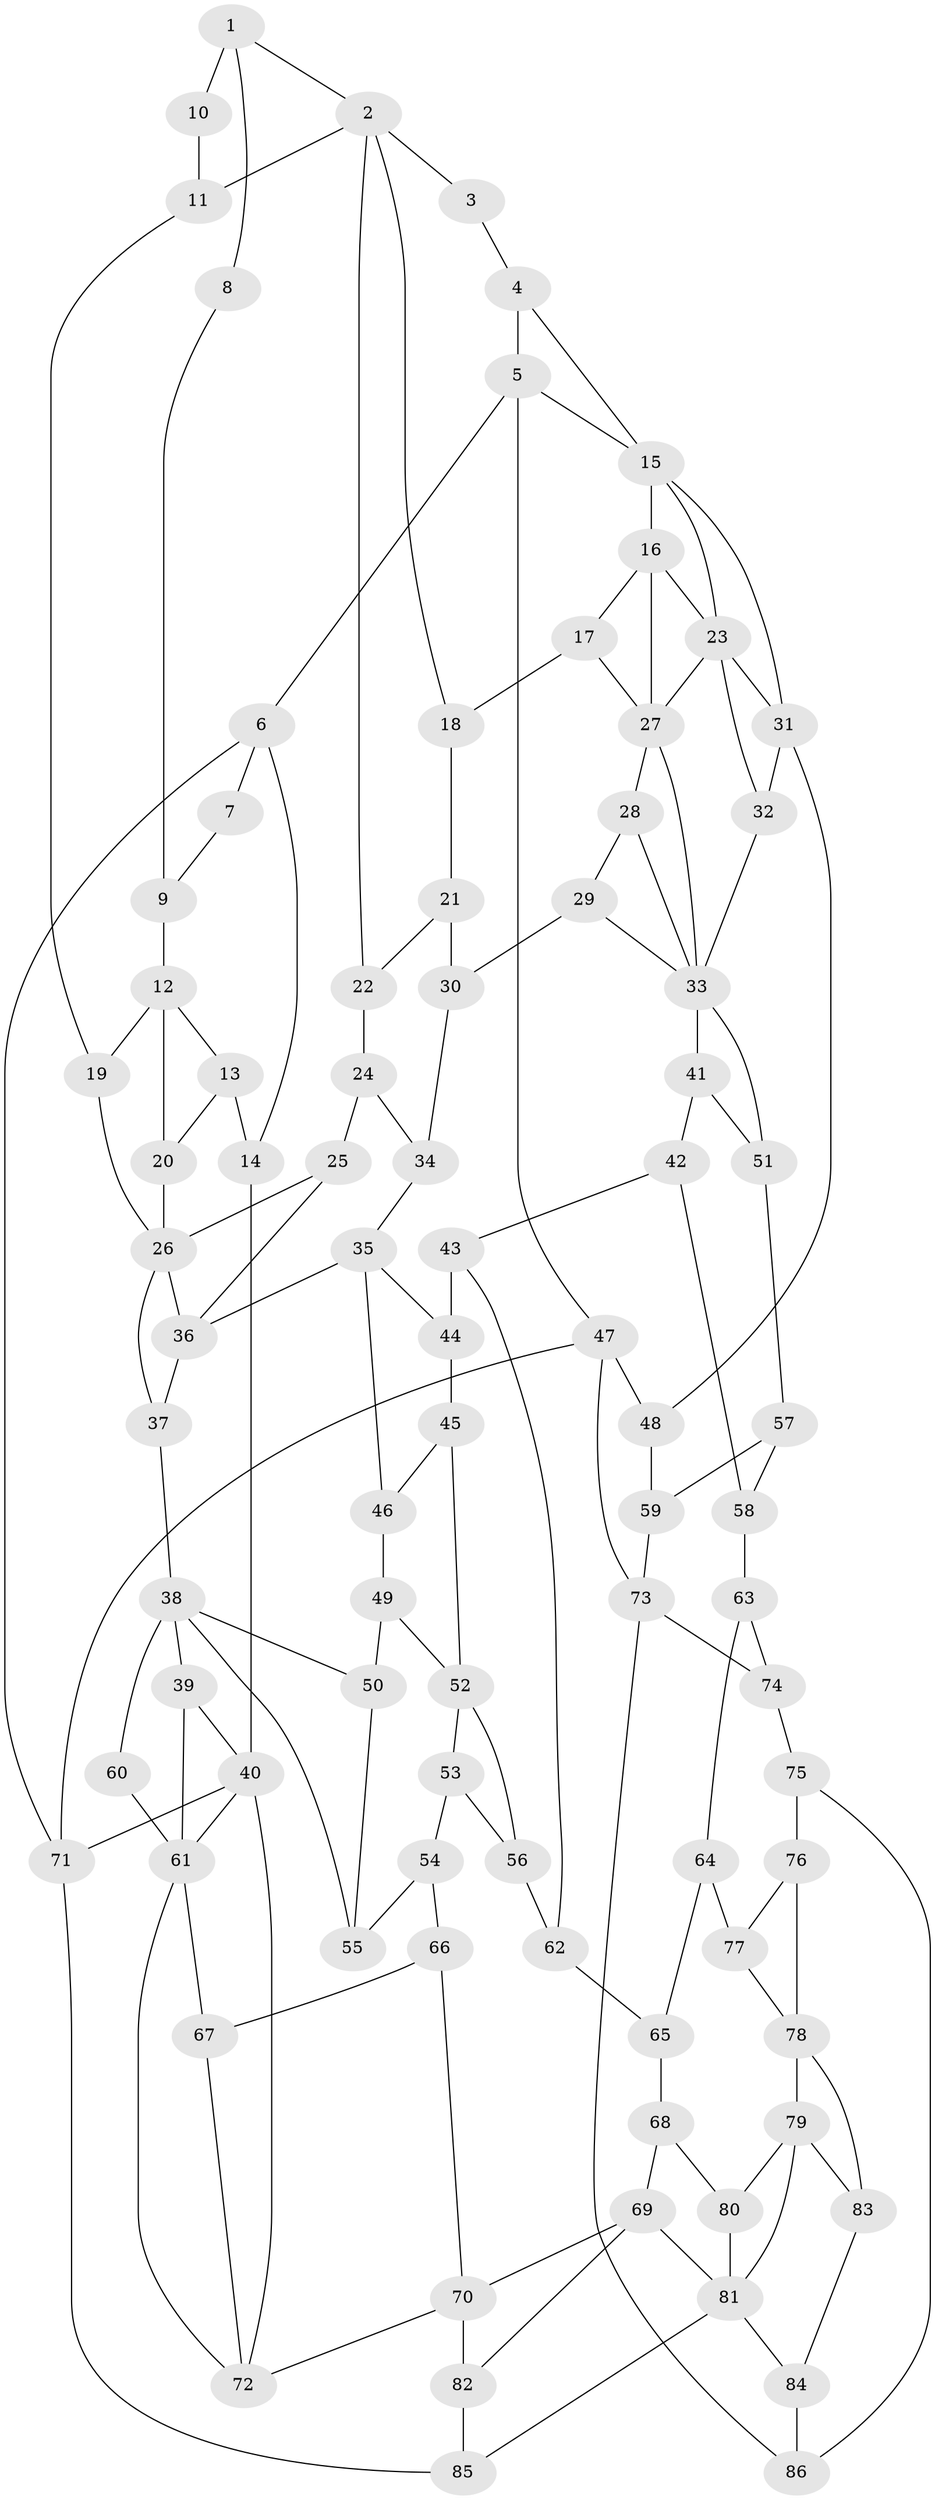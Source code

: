 // original degree distribution, {3: 0.02112676056338028, 4: 0.22535211267605634, 6: 0.22535211267605634, 5: 0.528169014084507}
// Generated by graph-tools (version 1.1) at 2025/54/03/04/25 22:54:25]
// undirected, 86 vertices, 145 edges
graph export_dot {
  node [color=gray90,style=filled];
  1;
  2;
  3;
  4;
  5;
  6;
  7;
  8;
  9;
  10;
  11;
  12;
  13;
  14;
  15;
  16;
  17;
  18;
  19;
  20;
  21;
  22;
  23;
  24;
  25;
  26;
  27;
  28;
  29;
  30;
  31;
  32;
  33;
  34;
  35;
  36;
  37;
  38;
  39;
  40;
  41;
  42;
  43;
  44;
  45;
  46;
  47;
  48;
  49;
  50;
  51;
  52;
  53;
  54;
  55;
  56;
  57;
  58;
  59;
  60;
  61;
  62;
  63;
  64;
  65;
  66;
  67;
  68;
  69;
  70;
  71;
  72;
  73;
  74;
  75;
  76;
  77;
  78;
  79;
  80;
  81;
  82;
  83;
  84;
  85;
  86;
  1 -- 2 [weight=1.0];
  1 -- 8 [weight=1.0];
  1 -- 10 [weight=2.0];
  2 -- 3 [weight=2.0];
  2 -- 11 [weight=1.0];
  2 -- 18 [weight=1.0];
  2 -- 22 [weight=1.0];
  3 -- 4 [weight=1.0];
  4 -- 5 [weight=1.0];
  4 -- 15 [weight=1.0];
  5 -- 6 [weight=1.0];
  5 -- 15 [weight=1.0];
  5 -- 47 [weight=1.0];
  6 -- 7 [weight=1.0];
  6 -- 14 [weight=1.0];
  6 -- 71 [weight=1.0];
  7 -- 9 [weight=1.0];
  8 -- 9 [weight=1.0];
  9 -- 12 [weight=1.0];
  10 -- 11 [weight=1.0];
  11 -- 19 [weight=1.0];
  12 -- 13 [weight=1.0];
  12 -- 19 [weight=1.0];
  12 -- 20 [weight=1.0];
  13 -- 14 [weight=1.0];
  13 -- 20 [weight=1.0];
  14 -- 40 [weight=1.0];
  15 -- 16 [weight=1.0];
  15 -- 23 [weight=1.0];
  15 -- 31 [weight=1.0];
  16 -- 17 [weight=1.0];
  16 -- 23 [weight=1.0];
  16 -- 27 [weight=2.0];
  17 -- 18 [weight=1.0];
  17 -- 27 [weight=1.0];
  18 -- 21 [weight=1.0];
  19 -- 26 [weight=1.0];
  20 -- 26 [weight=1.0];
  21 -- 22 [weight=1.0];
  21 -- 30 [weight=1.0];
  22 -- 24 [weight=1.0];
  23 -- 27 [weight=1.0];
  23 -- 31 [weight=1.0];
  23 -- 32 [weight=2.0];
  24 -- 25 [weight=1.0];
  24 -- 34 [weight=1.0];
  25 -- 26 [weight=1.0];
  25 -- 36 [weight=1.0];
  26 -- 36 [weight=1.0];
  26 -- 37 [weight=1.0];
  27 -- 28 [weight=1.0];
  27 -- 33 [weight=1.0];
  28 -- 29 [weight=1.0];
  28 -- 33 [weight=1.0];
  29 -- 30 [weight=1.0];
  29 -- 33 [weight=1.0];
  30 -- 34 [weight=1.0];
  31 -- 32 [weight=1.0];
  31 -- 48 [weight=1.0];
  32 -- 33 [weight=1.0];
  33 -- 41 [weight=1.0];
  33 -- 51 [weight=1.0];
  34 -- 35 [weight=1.0];
  35 -- 36 [weight=2.0];
  35 -- 44 [weight=1.0];
  35 -- 46 [weight=1.0];
  36 -- 37 [weight=2.0];
  37 -- 38 [weight=2.0];
  38 -- 39 [weight=1.0];
  38 -- 50 [weight=1.0];
  38 -- 55 [weight=1.0];
  38 -- 60 [weight=1.0];
  39 -- 40 [weight=1.0];
  39 -- 61 [weight=1.0];
  40 -- 61 [weight=1.0];
  40 -- 71 [weight=1.0];
  40 -- 72 [weight=1.0];
  41 -- 42 [weight=1.0];
  41 -- 51 [weight=1.0];
  42 -- 43 [weight=1.0];
  42 -- 58 [weight=1.0];
  43 -- 44 [weight=1.0];
  43 -- 62 [weight=1.0];
  44 -- 45 [weight=1.0];
  45 -- 46 [weight=1.0];
  45 -- 52 [weight=1.0];
  46 -- 49 [weight=1.0];
  47 -- 48 [weight=1.0];
  47 -- 71 [weight=1.0];
  47 -- 73 [weight=1.0];
  48 -- 59 [weight=1.0];
  49 -- 50 [weight=1.0];
  49 -- 52 [weight=1.0];
  50 -- 55 [weight=1.0];
  51 -- 57 [weight=1.0];
  52 -- 53 [weight=1.0];
  52 -- 56 [weight=1.0];
  53 -- 54 [weight=1.0];
  53 -- 56 [weight=1.0];
  54 -- 55 [weight=1.0];
  54 -- 66 [weight=1.0];
  56 -- 62 [weight=1.0];
  57 -- 58 [weight=1.0];
  57 -- 59 [weight=1.0];
  58 -- 63 [weight=1.0];
  59 -- 73 [weight=1.0];
  60 -- 61 [weight=2.0];
  61 -- 67 [weight=1.0];
  61 -- 72 [weight=1.0];
  62 -- 65 [weight=1.0];
  63 -- 64 [weight=1.0];
  63 -- 74 [weight=1.0];
  64 -- 65 [weight=1.0];
  64 -- 77 [weight=1.0];
  65 -- 68 [weight=1.0];
  66 -- 67 [weight=1.0];
  66 -- 70 [weight=1.0];
  67 -- 72 [weight=1.0];
  68 -- 69 [weight=1.0];
  68 -- 80 [weight=1.0];
  69 -- 70 [weight=3.0];
  69 -- 81 [weight=1.0];
  69 -- 82 [weight=1.0];
  70 -- 72 [weight=1.0];
  70 -- 82 [weight=1.0];
  71 -- 85 [weight=1.0];
  73 -- 74 [weight=1.0];
  73 -- 86 [weight=1.0];
  74 -- 75 [weight=1.0];
  75 -- 76 [weight=1.0];
  75 -- 86 [weight=1.0];
  76 -- 77 [weight=1.0];
  76 -- 78 [weight=1.0];
  77 -- 78 [weight=1.0];
  78 -- 79 [weight=3.0];
  78 -- 83 [weight=1.0];
  79 -- 80 [weight=1.0];
  79 -- 81 [weight=1.0];
  79 -- 83 [weight=1.0];
  80 -- 81 [weight=2.0];
  81 -- 84 [weight=1.0];
  81 -- 85 [weight=1.0];
  82 -- 85 [weight=1.0];
  83 -- 84 [weight=1.0];
  84 -- 86 [weight=1.0];
}
